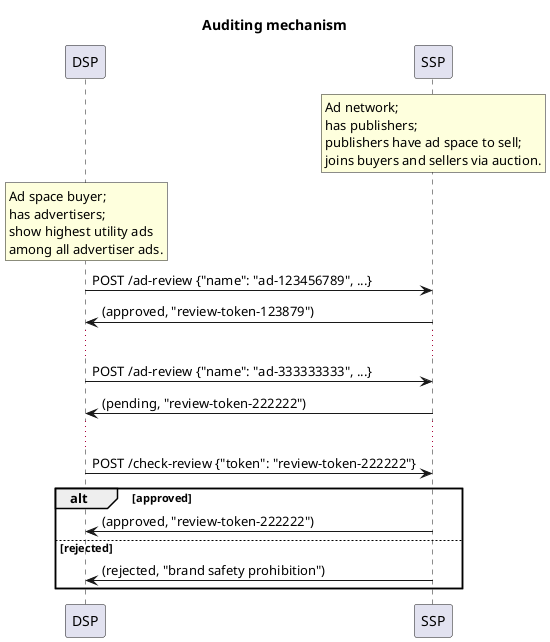 @startuml

title Auditing mechanism

participant "DSP" as dsp
participant "SSP" as ssp

rnote over ssp
Ad network;
has publishers;
publishers have ad space to sell;
joins buyers and sellers via auction.
end note

rnote over dsp
Ad space buyer;
has advertisers;
show highest utility ads
among all advertiser ads.
end note

dsp -> ssp : POST /ad-review {"name": "ad-123456789", ...}
ssp -> dsp : (approved, "review-token-123879")
...
dsp -> ssp : POST /ad-review {"name": "ad-333333333", ...}
ssp -> dsp : (pending, "review-token-222222")
...
dsp -> ssp : POST /check-review {"token": "review-token-222222"}
alt approved
  ssp -> dsp : (approved, "review-token-222222")
else rejected
  ssp -> dsp : (rejected, "brand safety prohibition")
end

@enduml
